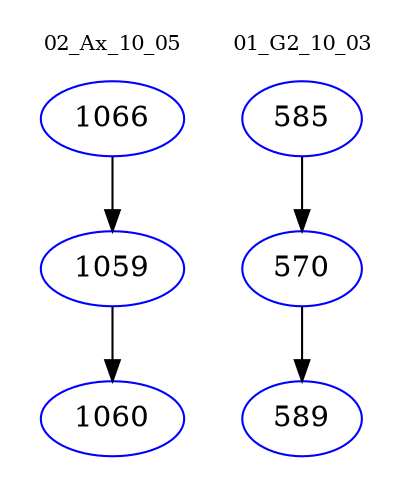 digraph{
subgraph cluster_0 {
color = white
label = "02_Ax_10_05";
fontsize=10;
T0_1066 [label="1066", color="blue"]
T0_1066 -> T0_1059 [color="black"]
T0_1059 [label="1059", color="blue"]
T0_1059 -> T0_1060 [color="black"]
T0_1060 [label="1060", color="blue"]
}
subgraph cluster_1 {
color = white
label = "01_G2_10_03";
fontsize=10;
T1_585 [label="585", color="blue"]
T1_585 -> T1_570 [color="black"]
T1_570 [label="570", color="blue"]
T1_570 -> T1_589 [color="black"]
T1_589 [label="589", color="blue"]
}
}
